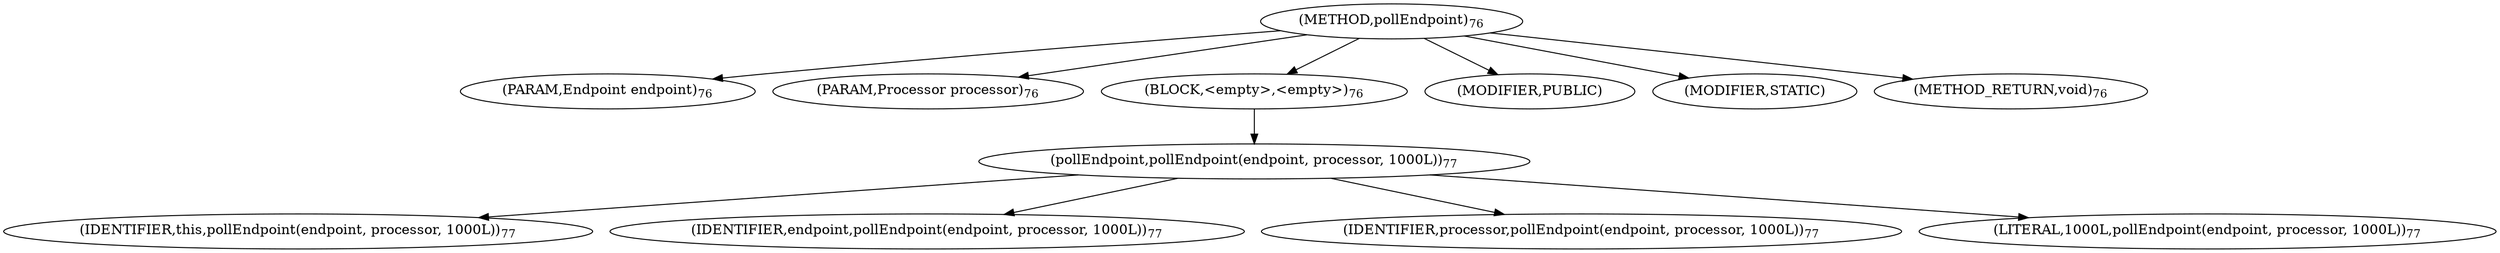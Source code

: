 digraph "pollEndpoint" {  
"77" [label = <(METHOD,pollEndpoint)<SUB>76</SUB>> ]
"78" [label = <(PARAM,Endpoint endpoint)<SUB>76</SUB>> ]
"79" [label = <(PARAM,Processor processor)<SUB>76</SUB>> ]
"80" [label = <(BLOCK,&lt;empty&gt;,&lt;empty&gt;)<SUB>76</SUB>> ]
"81" [label = <(pollEndpoint,pollEndpoint(endpoint, processor, 1000L))<SUB>77</SUB>> ]
"82" [label = <(IDENTIFIER,this,pollEndpoint(endpoint, processor, 1000L))<SUB>77</SUB>> ]
"83" [label = <(IDENTIFIER,endpoint,pollEndpoint(endpoint, processor, 1000L))<SUB>77</SUB>> ]
"84" [label = <(IDENTIFIER,processor,pollEndpoint(endpoint, processor, 1000L))<SUB>77</SUB>> ]
"85" [label = <(LITERAL,1000L,pollEndpoint(endpoint, processor, 1000L))<SUB>77</SUB>> ]
"86" [label = <(MODIFIER,PUBLIC)> ]
"87" [label = <(MODIFIER,STATIC)> ]
"88" [label = <(METHOD_RETURN,void)<SUB>76</SUB>> ]
  "77" -> "78" 
  "77" -> "79" 
  "77" -> "80" 
  "77" -> "86" 
  "77" -> "87" 
  "77" -> "88" 
  "80" -> "81" 
  "81" -> "82" 
  "81" -> "83" 
  "81" -> "84" 
  "81" -> "85" 
}
